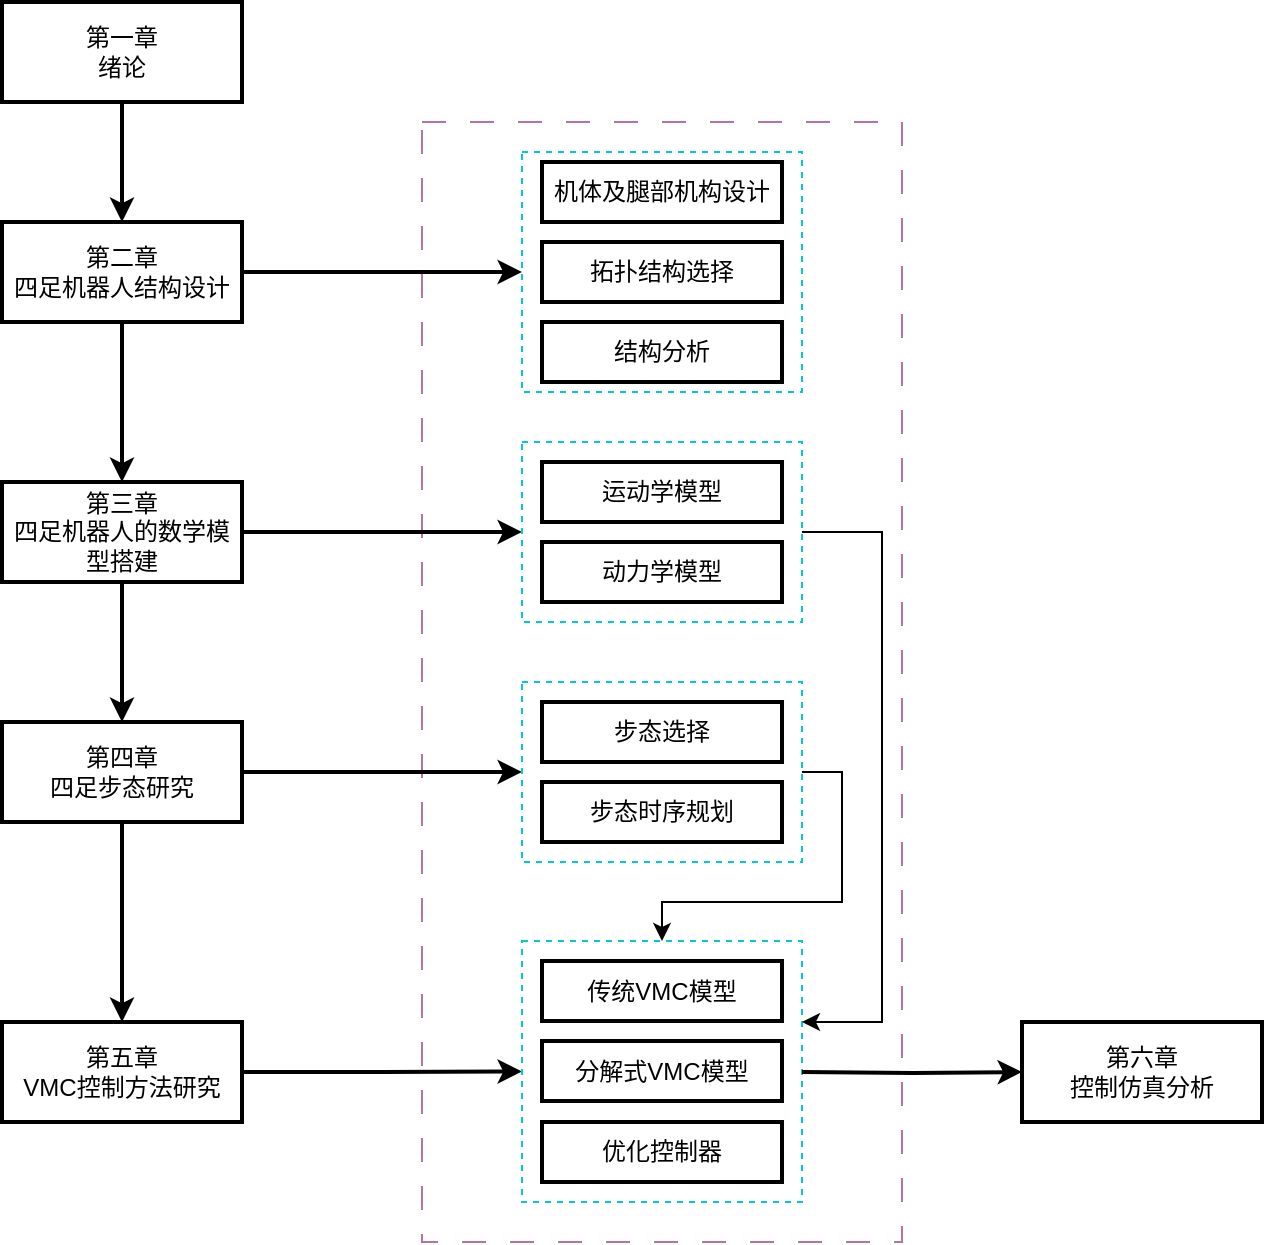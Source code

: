 <mxfile version="24.4.0" type="github">
  <diagram name="第 1 页" id="JT93lOlKmxsaBj84STKf">
    <mxGraphModel dx="1028" dy="553" grid="1" gridSize="10" guides="0" tooltips="1" connect="1" arrows="1" fold="1" page="1" pageScale="1" pageWidth="827" pageHeight="1169" math="0" shadow="0">
      <root>
        <mxCell id="0" />
        <mxCell id="1" parent="0" />
        <mxCell id="URbfV4v1nVIsuycU80eO-12" value="" style="rounded=0;whiteSpace=wrap;html=1;strokeColor=#B5739D;dashed=1;dashPattern=12 12;" parent="1" vertex="1">
          <mxGeometry x="330" y="130" width="240" height="560" as="geometry" />
        </mxCell>
        <mxCell id="URbfV4v1nVIsuycU80eO-34" style="edgeStyle=orthogonalEdgeStyle;rounded=0;orthogonalLoop=1;jettySize=auto;html=1;exitX=1;exitY=0.5;exitDx=0;exitDy=0;strokeWidth=2;" parent="1" source="URbfV4v1nVIsuycU80eO-3" target="URbfV4v1nVIsuycU80eO-30" edge="1">
          <mxGeometry relative="1" as="geometry" />
        </mxCell>
        <mxCell id="URbfV4v1nVIsuycU80eO-37" style="edgeStyle=orthogonalEdgeStyle;rounded=0;orthogonalLoop=1;jettySize=auto;html=1;exitX=0.5;exitY=1;exitDx=0;exitDy=0;strokeWidth=2;" parent="1" source="URbfV4v1nVIsuycU80eO-3" target="URbfV4v1nVIsuycU80eO-8" edge="1">
          <mxGeometry relative="1" as="geometry" />
        </mxCell>
        <mxCell id="URbfV4v1nVIsuycU80eO-3" value="第三章&lt;div&gt;四足机器人的数学模型搭建&lt;/div&gt;" style="rounded=0;whiteSpace=wrap;html=1;strokeWidth=2;" parent="1" vertex="1">
          <mxGeometry x="120" y="310" width="120" height="50" as="geometry" />
        </mxCell>
        <mxCell id="URbfV4v1nVIsuycU80eO-33" style="edgeStyle=orthogonalEdgeStyle;rounded=0;orthogonalLoop=1;jettySize=auto;html=1;exitX=1;exitY=0.5;exitDx=0;exitDy=0;strokeWidth=2;" parent="1" source="URbfV4v1nVIsuycU80eO-5" target="URbfV4v1nVIsuycU80eO-29" edge="1">
          <mxGeometry relative="1" as="geometry" />
        </mxCell>
        <mxCell id="URbfV4v1nVIsuycU80eO-36" style="edgeStyle=orthogonalEdgeStyle;rounded=0;orthogonalLoop=1;jettySize=auto;html=1;exitX=0.5;exitY=1;exitDx=0;exitDy=0;entryX=0.5;entryY=0;entryDx=0;entryDy=0;strokeWidth=2;" parent="1" source="URbfV4v1nVIsuycU80eO-5" target="URbfV4v1nVIsuycU80eO-3" edge="1">
          <mxGeometry relative="1" as="geometry" />
        </mxCell>
        <mxCell id="URbfV4v1nVIsuycU80eO-5" value="第二章&lt;div&gt;四足机器人结构设计&lt;/div&gt;" style="rounded=0;whiteSpace=wrap;html=1;strokeWidth=2;" parent="1" vertex="1">
          <mxGeometry x="120" y="180" width="120" height="50" as="geometry" />
        </mxCell>
        <mxCell id="URbfV4v1nVIsuycU80eO-35" style="edgeStyle=orthogonalEdgeStyle;rounded=0;orthogonalLoop=1;jettySize=auto;html=1;exitX=0.5;exitY=1;exitDx=0;exitDy=0;entryX=0.5;entryY=0;entryDx=0;entryDy=0;strokeWidth=2;" parent="1" source="URbfV4v1nVIsuycU80eO-7" target="URbfV4v1nVIsuycU80eO-5" edge="1">
          <mxGeometry relative="1" as="geometry" />
        </mxCell>
        <mxCell id="URbfV4v1nVIsuycU80eO-7" value="第一章&lt;div&gt;绪论&lt;/div&gt;" style="rounded=0;whiteSpace=wrap;html=1;strokeWidth=2;" parent="1" vertex="1">
          <mxGeometry x="120" y="70" width="120" height="50" as="geometry" />
        </mxCell>
        <mxCell id="URbfV4v1nVIsuycU80eO-38" style="edgeStyle=orthogonalEdgeStyle;rounded=0;orthogonalLoop=1;jettySize=auto;html=1;exitX=0.5;exitY=1;exitDx=0;exitDy=0;entryX=0.5;entryY=0;entryDx=0;entryDy=0;strokeWidth=2;" parent="1" source="URbfV4v1nVIsuycU80eO-8" target="URbfV4v1nVIsuycU80eO-9" edge="1">
          <mxGeometry relative="1" as="geometry" />
        </mxCell>
        <mxCell id="URbfV4v1nVIsuycU80eO-40" style="edgeStyle=orthogonalEdgeStyle;rounded=0;orthogonalLoop=1;jettySize=auto;html=1;exitX=1;exitY=0.5;exitDx=0;exitDy=0;strokeWidth=2;" parent="1" source="URbfV4v1nVIsuycU80eO-8" target="URbfV4v1nVIsuycU80eO-31" edge="1">
          <mxGeometry relative="1" as="geometry" />
        </mxCell>
        <mxCell id="URbfV4v1nVIsuycU80eO-8" value="第四章&lt;div&gt;四足步态研究&lt;/div&gt;" style="rounded=0;whiteSpace=wrap;html=1;strokeWidth=2;" parent="1" vertex="1">
          <mxGeometry x="120" y="430" width="120" height="50" as="geometry" />
        </mxCell>
        <mxCell id="URbfV4v1nVIsuycU80eO-41" style="edgeStyle=orthogonalEdgeStyle;rounded=0;orthogonalLoop=1;jettySize=auto;html=1;exitX=1;exitY=0.5;exitDx=0;exitDy=0;entryX=0;entryY=0.5;entryDx=0;entryDy=0;strokeWidth=2;" parent="1" source="URbfV4v1nVIsuycU80eO-9" target="URbfV4v1nVIsuycU80eO-32" edge="1">
          <mxGeometry relative="1" as="geometry" />
        </mxCell>
        <mxCell id="URbfV4v1nVIsuycU80eO-9" value="第五章&lt;div&gt;VMC控制方法研究&lt;/div&gt;" style="rounded=0;whiteSpace=wrap;html=1;strokeWidth=2;" parent="1" vertex="1">
          <mxGeometry x="120" y="580" width="120" height="50" as="geometry" />
        </mxCell>
        <mxCell id="URbfV4v1nVIsuycU80eO-29" value="" style="rounded=0;whiteSpace=wrap;html=1;strokeColor=#00CCCC;dashed=1;" parent="1" vertex="1">
          <mxGeometry x="380" y="145" width="140" height="120" as="geometry" />
        </mxCell>
        <mxCell id="URbfV4v1nVIsuycU80eO-14" value="机体及腿部机构设计" style="rounded=0;whiteSpace=wrap;html=1;strokeWidth=2;" parent="1" vertex="1">
          <mxGeometry x="390" y="150" width="120" height="30" as="geometry" />
        </mxCell>
        <mxCell id="URbfV4v1nVIsuycU80eO-15" value="拓扑结构选择" style="rounded=0;whiteSpace=wrap;html=1;strokeWidth=2;" parent="1" vertex="1">
          <mxGeometry x="390" y="190" width="120" height="30" as="geometry" />
        </mxCell>
        <mxCell id="URbfV4v1nVIsuycU80eO-16" value="结构分析" style="rounded=0;whiteSpace=wrap;html=1;strokeWidth=2;" parent="1" vertex="1">
          <mxGeometry x="390" y="230" width="120" height="30" as="geometry" />
        </mxCell>
        <mxCell id="KIQPL8fEdgAqGbgTWY58-5" style="edgeStyle=orthogonalEdgeStyle;rounded=0;orthogonalLoop=1;jettySize=auto;html=1;exitX=1;exitY=0.5;exitDx=0;exitDy=0;" edge="1" parent="1" source="URbfV4v1nVIsuycU80eO-31" target="URbfV4v1nVIsuycU80eO-32">
          <mxGeometry relative="1" as="geometry" />
        </mxCell>
        <mxCell id="URbfV4v1nVIsuycU80eO-31" value="" style="rounded=0;whiteSpace=wrap;html=1;strokeColor=#00CCCC;dashed=1;" parent="1" vertex="1">
          <mxGeometry x="380" y="410" width="140" height="90" as="geometry" />
        </mxCell>
        <mxCell id="URbfV4v1nVIsuycU80eO-30" value="" style="rounded=0;whiteSpace=wrap;html=1;strokeColor=#00CCCC;dashed=1;" parent="1" vertex="1">
          <mxGeometry x="380" y="290" width="140" height="90" as="geometry" />
        </mxCell>
        <mxCell id="URbfV4v1nVIsuycU80eO-32" value="" style="rounded=0;whiteSpace=wrap;html=1;strokeColor=#00CCCC;dashed=1;" parent="1" vertex="1">
          <mxGeometry x="380" y="539.5" width="140" height="130.5" as="geometry" />
        </mxCell>
        <mxCell id="URbfV4v1nVIsuycU80eO-17" value="运动学模型" style="rounded=0;whiteSpace=wrap;html=1;strokeWidth=2;" parent="1" vertex="1">
          <mxGeometry x="390" y="300" width="120" height="30" as="geometry" />
        </mxCell>
        <mxCell id="URbfV4v1nVIsuycU80eO-18" value="动力学模型" style="rounded=0;whiteSpace=wrap;html=1;strokeWidth=2;" parent="1" vertex="1">
          <mxGeometry x="390" y="340" width="120" height="30" as="geometry" />
        </mxCell>
        <mxCell id="URbfV4v1nVIsuycU80eO-19" value="步态选择" style="rounded=0;whiteSpace=wrap;html=1;strokeWidth=2;" parent="1" vertex="1">
          <mxGeometry x="390" y="420" width="120" height="30" as="geometry" />
        </mxCell>
        <mxCell id="URbfV4v1nVIsuycU80eO-20" value="步态时序规划" style="rounded=0;whiteSpace=wrap;html=1;strokeWidth=2;" parent="1" vertex="1">
          <mxGeometry x="390" y="460" width="120" height="30" as="geometry" />
        </mxCell>
        <mxCell id="URbfV4v1nVIsuycU80eO-21" value="传统VMC模型" style="rounded=0;whiteSpace=wrap;html=1;strokeWidth=2;" parent="1" vertex="1">
          <mxGeometry x="390" y="549.5" width="120" height="30" as="geometry" />
        </mxCell>
        <mxCell id="KIQPL8fEdgAqGbgTWY58-2" style="edgeStyle=orthogonalEdgeStyle;rounded=0;orthogonalLoop=1;jettySize=auto;html=1;entryX=0;entryY=0.5;entryDx=0;entryDy=0;strokeWidth=2;" edge="1" parent="1" target="URbfV4v1nVIsuycU80eO-43">
          <mxGeometry relative="1" as="geometry">
            <mxPoint x="520" y="605" as="sourcePoint" />
          </mxGeometry>
        </mxCell>
        <mxCell id="URbfV4v1nVIsuycU80eO-22" value="分解式VMC模型" style="rounded=0;whiteSpace=wrap;html=1;strokeWidth=2;" parent="1" vertex="1">
          <mxGeometry x="390" y="589.5" width="120" height="30" as="geometry" />
        </mxCell>
        <mxCell id="URbfV4v1nVIsuycU80eO-43" value="&lt;div&gt;第六章&lt;/div&gt;控制仿真分析&lt;div&gt;&lt;/div&gt;" style="rounded=0;whiteSpace=wrap;html=1;strokeWidth=2;" parent="1" vertex="1">
          <mxGeometry x="630" y="580" width="120" height="50" as="geometry" />
        </mxCell>
        <mxCell id="KIQPL8fEdgAqGbgTWY58-1" value="优化控制器" style="rounded=0;whiteSpace=wrap;html=1;strokeWidth=2;" vertex="1" parent="1">
          <mxGeometry x="390" y="630" width="120" height="30" as="geometry" />
        </mxCell>
        <mxCell id="KIQPL8fEdgAqGbgTWY58-4" style="edgeStyle=orthogonalEdgeStyle;rounded=0;orthogonalLoop=1;jettySize=auto;html=1;exitX=1;exitY=0.5;exitDx=0;exitDy=0;entryX=1;entryY=0.31;entryDx=0;entryDy=0;entryPerimeter=0;" edge="1" parent="1" source="URbfV4v1nVIsuycU80eO-30" target="URbfV4v1nVIsuycU80eO-32">
          <mxGeometry relative="1" as="geometry">
            <Array as="points">
              <mxPoint x="560" y="335" />
              <mxPoint x="560" y="580" />
            </Array>
          </mxGeometry>
        </mxCell>
      </root>
    </mxGraphModel>
  </diagram>
</mxfile>
